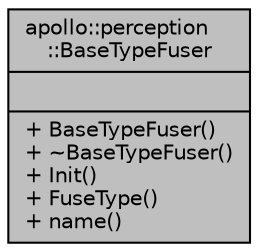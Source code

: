 digraph "apollo::perception::BaseTypeFuser"
{
  edge [fontname="Helvetica",fontsize="10",labelfontname="Helvetica",labelfontsize="10"];
  node [fontname="Helvetica",fontsize="10",shape=record];
  Node2 [label="{apollo::perception\l::BaseTypeFuser\n||+ BaseTypeFuser()\l+ ~BaseTypeFuser()\l+ Init()\l+ FuseType()\l+ name()\l}",height=0.2,width=0.4,color="black", fillcolor="grey75", style="filled", fontcolor="black"];
}
